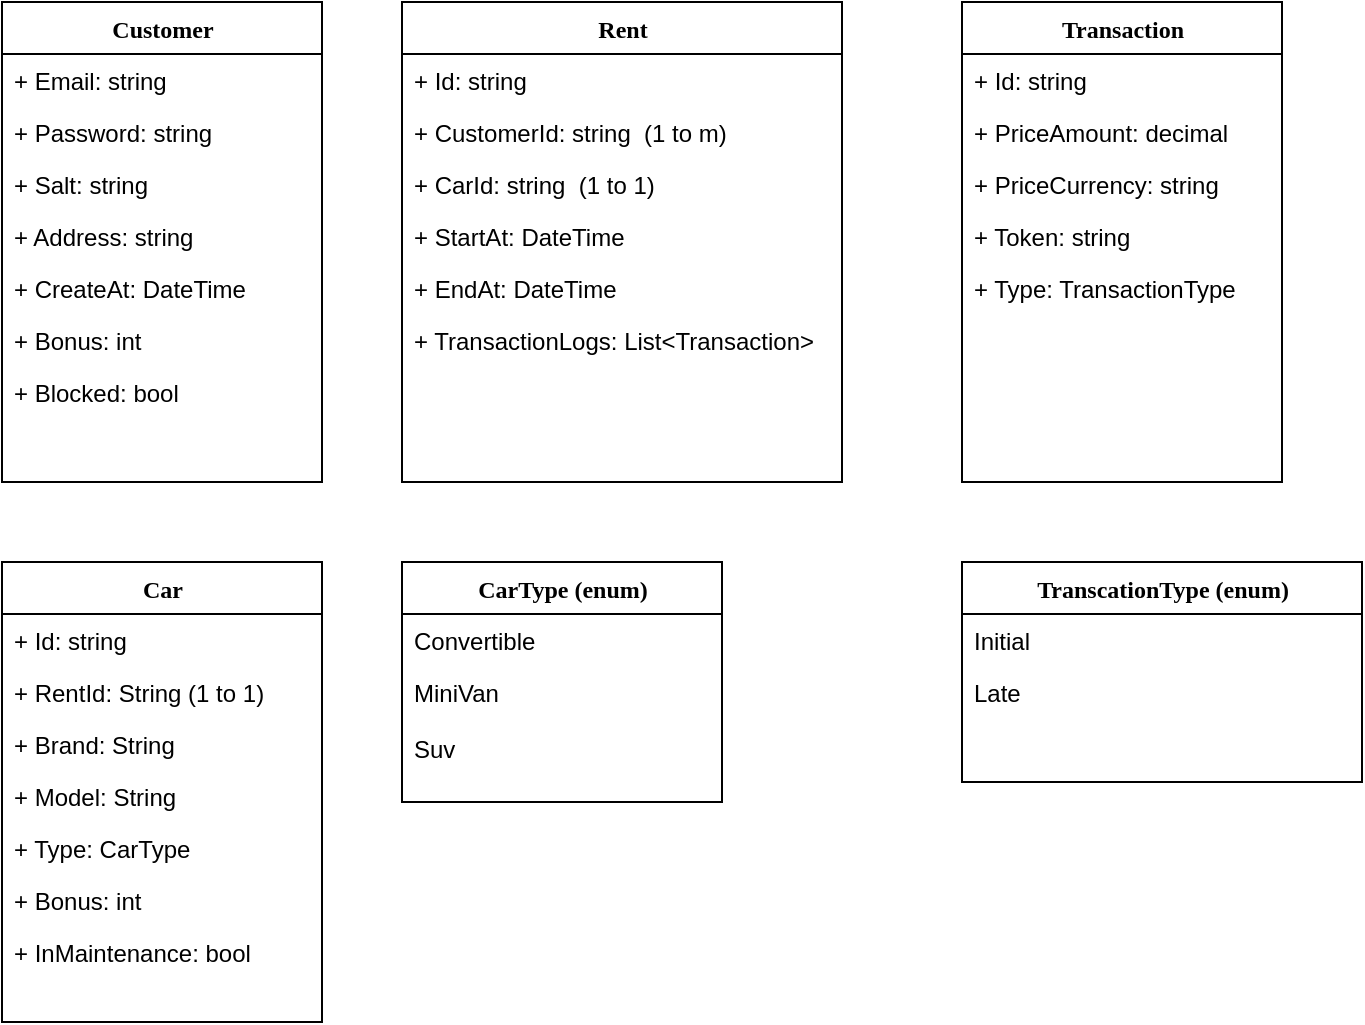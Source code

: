 <mxfile version="14.9.2" type="device"><diagram name="Page-1" id="9f46799a-70d6-7492-0946-bef42562c5a5"><mxGraphModel dx="1298" dy="809" grid="1" gridSize="10" guides="1" tooltips="1" connect="1" arrows="1" fold="1" page="1" pageScale="1" pageWidth="1100" pageHeight="850" background="none" math="0" shadow="0"><root><mxCell id="0"/><mxCell id="1" parent="0"/><mxCell id="78961159f06e98e8-17" value="Customer" style="swimlane;html=1;fontStyle=1;align=center;verticalAlign=top;childLayout=stackLayout;horizontal=1;startSize=26;horizontalStack=0;resizeParent=1;resizeLast=0;collapsible=1;marginBottom=0;swimlaneFillColor=#ffffff;rounded=0;shadow=0;comic=0;labelBackgroundColor=none;strokeWidth=1;fillColor=none;fontFamily=Verdana;fontSize=12" parent="1" vertex="1"><mxGeometry x="80" y="80" width="160" height="240" as="geometry"/></mxCell><mxCell id="78961159f06e98e8-21" value="+ Email: string" style="text;html=1;strokeColor=none;fillColor=none;align=left;verticalAlign=top;spacingLeft=4;spacingRight=4;whiteSpace=wrap;overflow=hidden;rotatable=0;points=[[0,0.5],[1,0.5]];portConstraint=eastwest;" parent="78961159f06e98e8-17" vertex="1"><mxGeometry y="26" width="160" height="26" as="geometry"/></mxCell><mxCell id="78961159f06e98e8-23" value="+ Password: string" style="text;html=1;strokeColor=none;fillColor=none;align=left;verticalAlign=top;spacingLeft=4;spacingRight=4;whiteSpace=wrap;overflow=hidden;rotatable=0;points=[[0,0.5],[1,0.5]];portConstraint=eastwest;" parent="78961159f06e98e8-17" vertex="1"><mxGeometry y="52" width="160" height="26" as="geometry"/></mxCell><mxCell id="pr8RUOt1Z0cKMn8tRWCG-42" value="+ Salt: string" style="text;html=1;strokeColor=none;fillColor=none;align=left;verticalAlign=top;spacingLeft=4;spacingRight=4;whiteSpace=wrap;overflow=hidden;rotatable=0;points=[[0,0.5],[1,0.5]];portConstraint=eastwest;" vertex="1" parent="78961159f06e98e8-17"><mxGeometry y="78" width="160" height="26" as="geometry"/></mxCell><mxCell id="pr8RUOt1Z0cKMn8tRWCG-45" value="+ Address: string" style="text;html=1;strokeColor=none;fillColor=none;align=left;verticalAlign=top;spacingLeft=4;spacingRight=4;whiteSpace=wrap;overflow=hidden;rotatable=0;points=[[0,0.5],[1,0.5]];portConstraint=eastwest;" vertex="1" parent="78961159f06e98e8-17"><mxGeometry y="104" width="160" height="26" as="geometry"/></mxCell><mxCell id="78961159f06e98e8-25" value="+ CreateAt: DateTime" style="text;html=1;strokeColor=none;fillColor=none;align=left;verticalAlign=top;spacingLeft=4;spacingRight=4;whiteSpace=wrap;overflow=hidden;rotatable=0;points=[[0,0.5],[1,0.5]];portConstraint=eastwest;" parent="78961159f06e98e8-17" vertex="1"><mxGeometry y="130" width="160" height="26" as="geometry"/></mxCell><mxCell id="78961159f06e98e8-26" value="+ Bonus: int" style="text;html=1;strokeColor=none;fillColor=none;align=left;verticalAlign=top;spacingLeft=4;spacingRight=4;whiteSpace=wrap;overflow=hidden;rotatable=0;points=[[0,0.5],[1,0.5]];portConstraint=eastwest;" parent="78961159f06e98e8-17" vertex="1"><mxGeometry y="156" width="160" height="26" as="geometry"/></mxCell><mxCell id="pr8RUOt1Z0cKMn8tRWCG-38" value="+ Blocked: bool" style="text;html=1;strokeColor=none;fillColor=none;align=left;verticalAlign=top;spacingLeft=4;spacingRight=4;whiteSpace=wrap;overflow=hidden;rotatable=0;points=[[0,0.5],[1,0.5]];portConstraint=eastwest;" vertex="1" parent="78961159f06e98e8-17"><mxGeometry y="182" width="160" height="26" as="geometry"/></mxCell><mxCell id="78961159f06e98e8-30" value="Rent" style="swimlane;html=1;fontStyle=1;align=center;verticalAlign=top;childLayout=stackLayout;horizontal=1;startSize=26;horizontalStack=0;resizeParent=1;resizeLast=0;collapsible=1;marginBottom=0;swimlaneFillColor=#ffffff;rounded=0;shadow=0;comic=0;labelBackgroundColor=none;strokeWidth=1;fillColor=none;fontFamily=Verdana;fontSize=12" parent="1" vertex="1"><mxGeometry x="280" y="80" width="220" height="240" as="geometry"/></mxCell><mxCell id="78961159f06e98e8-31" value="+ Id: string" style="text;html=1;strokeColor=none;fillColor=none;align=left;verticalAlign=top;spacingLeft=4;spacingRight=4;whiteSpace=wrap;overflow=hidden;rotatable=0;points=[[0,0.5],[1,0.5]];portConstraint=eastwest;" parent="78961159f06e98e8-30" vertex="1"><mxGeometry y="26" width="220" height="26" as="geometry"/></mxCell><mxCell id="78961159f06e98e8-32" value="+ CustomerId: string&amp;nbsp;&amp;nbsp;(1 to m)" style="text;html=1;strokeColor=none;fillColor=none;align=left;verticalAlign=top;spacingLeft=4;spacingRight=4;whiteSpace=wrap;overflow=hidden;rotatable=0;points=[[0,0.5],[1,0.5]];portConstraint=eastwest;" parent="78961159f06e98e8-30" vertex="1"><mxGeometry y="52" width="220" height="26" as="geometry"/></mxCell><mxCell id="78961159f06e98e8-33" value="+ CarId: string&amp;nbsp;&amp;nbsp;(1 to 1)" style="text;html=1;strokeColor=none;fillColor=none;align=left;verticalAlign=top;spacingLeft=4;spacingRight=4;whiteSpace=wrap;overflow=hidden;rotatable=0;points=[[0,0.5],[1,0.5]];portConstraint=eastwest;" parent="78961159f06e98e8-30" vertex="1"><mxGeometry y="78" width="220" height="26" as="geometry"/></mxCell><mxCell id="78961159f06e98e8-34" value="+ StartAt: DateTime" style="text;html=1;strokeColor=none;fillColor=none;align=left;verticalAlign=top;spacingLeft=4;spacingRight=4;whiteSpace=wrap;overflow=hidden;rotatable=0;points=[[0,0.5],[1,0.5]];portConstraint=eastwest;" parent="78961159f06e98e8-30" vertex="1"><mxGeometry y="104" width="220" height="26" as="geometry"/></mxCell><mxCell id="78961159f06e98e8-36" value="+ EndAt: DateTime" style="text;html=1;strokeColor=none;fillColor=none;align=left;verticalAlign=top;spacingLeft=4;spacingRight=4;whiteSpace=wrap;overflow=hidden;rotatable=0;points=[[0,0.5],[1,0.5]];portConstraint=eastwest;" parent="78961159f06e98e8-30" vertex="1"><mxGeometry y="130" width="220" height="26" as="geometry"/></mxCell><mxCell id="78961159f06e98e8-37" value="+ TransactionLogs: List&amp;lt;Transaction&amp;gt;" style="text;html=1;strokeColor=none;fillColor=none;align=left;verticalAlign=top;spacingLeft=4;spacingRight=4;whiteSpace=wrap;overflow=hidden;rotatable=0;points=[[0,0.5],[1,0.5]];portConstraint=eastwest;" parent="78961159f06e98e8-30" vertex="1"><mxGeometry y="156" width="220" height="26" as="geometry"/></mxCell><mxCell id="78961159f06e98e8-43" value="Car" style="swimlane;html=1;fontStyle=1;align=center;verticalAlign=top;childLayout=stackLayout;horizontal=1;startSize=26;horizontalStack=0;resizeParent=1;resizeLast=0;collapsible=1;marginBottom=0;swimlaneFillColor=#ffffff;rounded=0;shadow=0;comic=0;labelBackgroundColor=none;strokeWidth=1;fillColor=none;fontFamily=Verdana;fontSize=12" parent="1" vertex="1"><mxGeometry x="80" y="360" width="160" height="230" as="geometry"/></mxCell><mxCell id="78961159f06e98e8-44" value="+ Id: string" style="text;html=1;strokeColor=none;fillColor=none;align=left;verticalAlign=top;spacingLeft=4;spacingRight=4;whiteSpace=wrap;overflow=hidden;rotatable=0;points=[[0,0.5],[1,0.5]];portConstraint=eastwest;" parent="78961159f06e98e8-43" vertex="1"><mxGeometry y="26" width="160" height="26" as="geometry"/></mxCell><mxCell id="pr8RUOt1Z0cKMn8tRWCG-46" value="+ RentId: String (1 to 1)" style="text;html=1;strokeColor=none;fillColor=none;align=left;verticalAlign=top;spacingLeft=4;spacingRight=4;whiteSpace=wrap;overflow=hidden;rotatable=0;points=[[0,0.5],[1,0.5]];portConstraint=eastwest;" vertex="1" parent="78961159f06e98e8-43"><mxGeometry y="52" width="160" height="26" as="geometry"/></mxCell><mxCell id="pr8RUOt1Z0cKMn8tRWCG-43" value="+ Brand: String" style="text;html=1;strokeColor=none;fillColor=none;align=left;verticalAlign=top;spacingLeft=4;spacingRight=4;whiteSpace=wrap;overflow=hidden;rotatable=0;points=[[0,0.5],[1,0.5]];portConstraint=eastwest;" vertex="1" parent="78961159f06e98e8-43"><mxGeometry y="78" width="160" height="26" as="geometry"/></mxCell><mxCell id="pr8RUOt1Z0cKMn8tRWCG-44" value="+ Model: String" style="text;html=1;strokeColor=none;fillColor=none;align=left;verticalAlign=top;spacingLeft=4;spacingRight=4;whiteSpace=wrap;overflow=hidden;rotatable=0;points=[[0,0.5],[1,0.5]];portConstraint=eastwest;" vertex="1" parent="78961159f06e98e8-43"><mxGeometry y="104" width="160" height="26" as="geometry"/></mxCell><mxCell id="78961159f06e98e8-45" value="+ Type: CarType" style="text;html=1;strokeColor=none;fillColor=none;align=left;verticalAlign=top;spacingLeft=4;spacingRight=4;whiteSpace=wrap;overflow=hidden;rotatable=0;points=[[0,0.5],[1,0.5]];portConstraint=eastwest;" parent="78961159f06e98e8-43" vertex="1"><mxGeometry y="130" width="160" height="26" as="geometry"/></mxCell><mxCell id="pr8RUOt1Z0cKMn8tRWCG-8" value="+ Bonus: int" style="text;html=1;strokeColor=none;fillColor=none;align=left;verticalAlign=top;spacingLeft=4;spacingRight=4;whiteSpace=wrap;overflow=hidden;rotatable=0;points=[[0,0.5],[1,0.5]];portConstraint=eastwest;" vertex="1" parent="78961159f06e98e8-43"><mxGeometry y="156" width="160" height="26" as="geometry"/></mxCell><mxCell id="pr8RUOt1Z0cKMn8tRWCG-41" value="+ InMaintenance: bool" style="text;html=1;strokeColor=none;fillColor=none;align=left;verticalAlign=top;spacingLeft=4;spacingRight=4;whiteSpace=wrap;overflow=hidden;rotatable=0;points=[[0,0.5],[1,0.5]];portConstraint=eastwest;" vertex="1" parent="78961159f06e98e8-43"><mxGeometry y="182" width="160" height="26" as="geometry"/></mxCell><mxCell id="pr8RUOt1Z0cKMn8tRWCG-23" value="Transaction" style="swimlane;html=1;fontStyle=1;align=center;verticalAlign=top;childLayout=stackLayout;horizontal=1;startSize=26;horizontalStack=0;resizeParent=1;resizeLast=0;collapsible=1;marginBottom=0;swimlaneFillColor=#ffffff;rounded=0;shadow=0;comic=0;labelBackgroundColor=none;strokeWidth=1;fillColor=none;fontFamily=Verdana;fontSize=12" vertex="1" parent="1"><mxGeometry x="560" y="80" width="160" height="240" as="geometry"/></mxCell><mxCell id="pr8RUOt1Z0cKMn8tRWCG-24" value="+ Id: string" style="text;html=1;strokeColor=none;fillColor=none;align=left;verticalAlign=top;spacingLeft=4;spacingRight=4;whiteSpace=wrap;overflow=hidden;rotatable=0;points=[[0,0.5],[1,0.5]];portConstraint=eastwest;" vertex="1" parent="pr8RUOt1Z0cKMn8tRWCG-23"><mxGeometry y="26" width="160" height="26" as="geometry"/></mxCell><mxCell id="pr8RUOt1Z0cKMn8tRWCG-25" value="+ PriceAmount: decimal" style="text;html=1;strokeColor=none;fillColor=none;align=left;verticalAlign=top;spacingLeft=4;spacingRight=4;whiteSpace=wrap;overflow=hidden;rotatable=0;points=[[0,0.5],[1,0.5]];portConstraint=eastwest;" vertex="1" parent="pr8RUOt1Z0cKMn8tRWCG-23"><mxGeometry y="52" width="160" height="26" as="geometry"/></mxCell><mxCell id="pr8RUOt1Z0cKMn8tRWCG-26" value="+ PriceCurrency: string" style="text;html=1;strokeColor=none;fillColor=none;align=left;verticalAlign=top;spacingLeft=4;spacingRight=4;whiteSpace=wrap;overflow=hidden;rotatable=0;points=[[0,0.5],[1,0.5]];portConstraint=eastwest;" vertex="1" parent="pr8RUOt1Z0cKMn8tRWCG-23"><mxGeometry y="78" width="160" height="26" as="geometry"/></mxCell><mxCell id="pr8RUOt1Z0cKMn8tRWCG-27" value="+ Token: string" style="text;html=1;strokeColor=none;fillColor=none;align=left;verticalAlign=top;spacingLeft=4;spacingRight=4;whiteSpace=wrap;overflow=hidden;rotatable=0;points=[[0,0.5],[1,0.5]];portConstraint=eastwest;" vertex="1" parent="pr8RUOt1Z0cKMn8tRWCG-23"><mxGeometry y="104" width="160" height="26" as="geometry"/></mxCell><mxCell id="pr8RUOt1Z0cKMn8tRWCG-28" value="+ Type: TransactionType" style="text;html=1;strokeColor=none;fillColor=none;align=left;verticalAlign=top;spacingLeft=4;spacingRight=4;whiteSpace=wrap;overflow=hidden;rotatable=0;points=[[0,0.5],[1,0.5]];portConstraint=eastwest;" vertex="1" parent="pr8RUOt1Z0cKMn8tRWCG-23"><mxGeometry y="130" width="160" height="26" as="geometry"/></mxCell><mxCell id="pr8RUOt1Z0cKMn8tRWCG-29" value="CarType (enum)" style="swimlane;html=1;fontStyle=1;align=center;verticalAlign=top;childLayout=stackLayout;horizontal=1;startSize=26;horizontalStack=0;resizeParent=1;resizeLast=0;collapsible=1;marginBottom=0;swimlaneFillColor=#ffffff;rounded=0;shadow=0;comic=0;labelBackgroundColor=none;strokeWidth=1;fillColor=none;fontFamily=Verdana;fontSize=12" vertex="1" parent="1"><mxGeometry x="280" y="360" width="160" height="120" as="geometry"/></mxCell><mxCell id="pr8RUOt1Z0cKMn8tRWCG-31" value="Convertible" style="text;html=1;strokeColor=none;fillColor=none;align=left;verticalAlign=top;spacingLeft=4;spacingRight=4;whiteSpace=wrap;overflow=hidden;rotatable=0;points=[[0,0.5],[1,0.5]];portConstraint=eastwest;" vertex="1" parent="pr8RUOt1Z0cKMn8tRWCG-29"><mxGeometry y="26" width="160" height="26" as="geometry"/></mxCell><mxCell id="pr8RUOt1Z0cKMn8tRWCG-32" value="MiniVan" style="text;html=1;strokeColor=none;fillColor=none;align=left;verticalAlign=top;spacingLeft=4;spacingRight=4;whiteSpace=wrap;overflow=hidden;rotatable=0;points=[[0,0.5],[1,0.5]];portConstraint=eastwest;" vertex="1" parent="pr8RUOt1Z0cKMn8tRWCG-29"><mxGeometry y="52" width="160" height="28" as="geometry"/></mxCell><mxCell id="pr8RUOt1Z0cKMn8tRWCG-33" value="Suv" style="text;html=1;strokeColor=none;fillColor=none;align=left;verticalAlign=top;spacingLeft=4;spacingRight=4;whiteSpace=wrap;overflow=hidden;rotatable=0;points=[[0,0.5],[1,0.5]];portConstraint=eastwest;" vertex="1" parent="pr8RUOt1Z0cKMn8tRWCG-29"><mxGeometry y="80" width="160" height="40" as="geometry"/></mxCell><mxCell id="pr8RUOt1Z0cKMn8tRWCG-34" value="TranscationType (enum)" style="swimlane;html=1;fontStyle=1;align=center;verticalAlign=top;childLayout=stackLayout;horizontal=1;startSize=26;horizontalStack=0;resizeParent=1;resizeLast=0;collapsible=1;marginBottom=0;swimlaneFillColor=#ffffff;rounded=0;shadow=0;comic=0;labelBackgroundColor=none;strokeWidth=1;fillColor=none;fontFamily=Verdana;fontSize=12" vertex="1" parent="1"><mxGeometry x="560" y="360" width="200" height="110" as="geometry"/></mxCell><mxCell id="pr8RUOt1Z0cKMn8tRWCG-35" value="Initial" style="text;html=1;strokeColor=none;fillColor=none;align=left;verticalAlign=top;spacingLeft=4;spacingRight=4;whiteSpace=wrap;overflow=hidden;rotatable=0;points=[[0,0.5],[1,0.5]];portConstraint=eastwest;" vertex="1" parent="pr8RUOt1Z0cKMn8tRWCG-34"><mxGeometry y="26" width="200" height="26" as="geometry"/></mxCell><mxCell id="pr8RUOt1Z0cKMn8tRWCG-36" value="Late" style="text;html=1;strokeColor=none;fillColor=none;align=left;verticalAlign=top;spacingLeft=4;spacingRight=4;whiteSpace=wrap;overflow=hidden;rotatable=0;points=[[0,0.5],[1,0.5]];portConstraint=eastwest;" vertex="1" parent="pr8RUOt1Z0cKMn8tRWCG-34"><mxGeometry y="52" width="200" height="28" as="geometry"/></mxCell></root></mxGraphModel></diagram></mxfile>